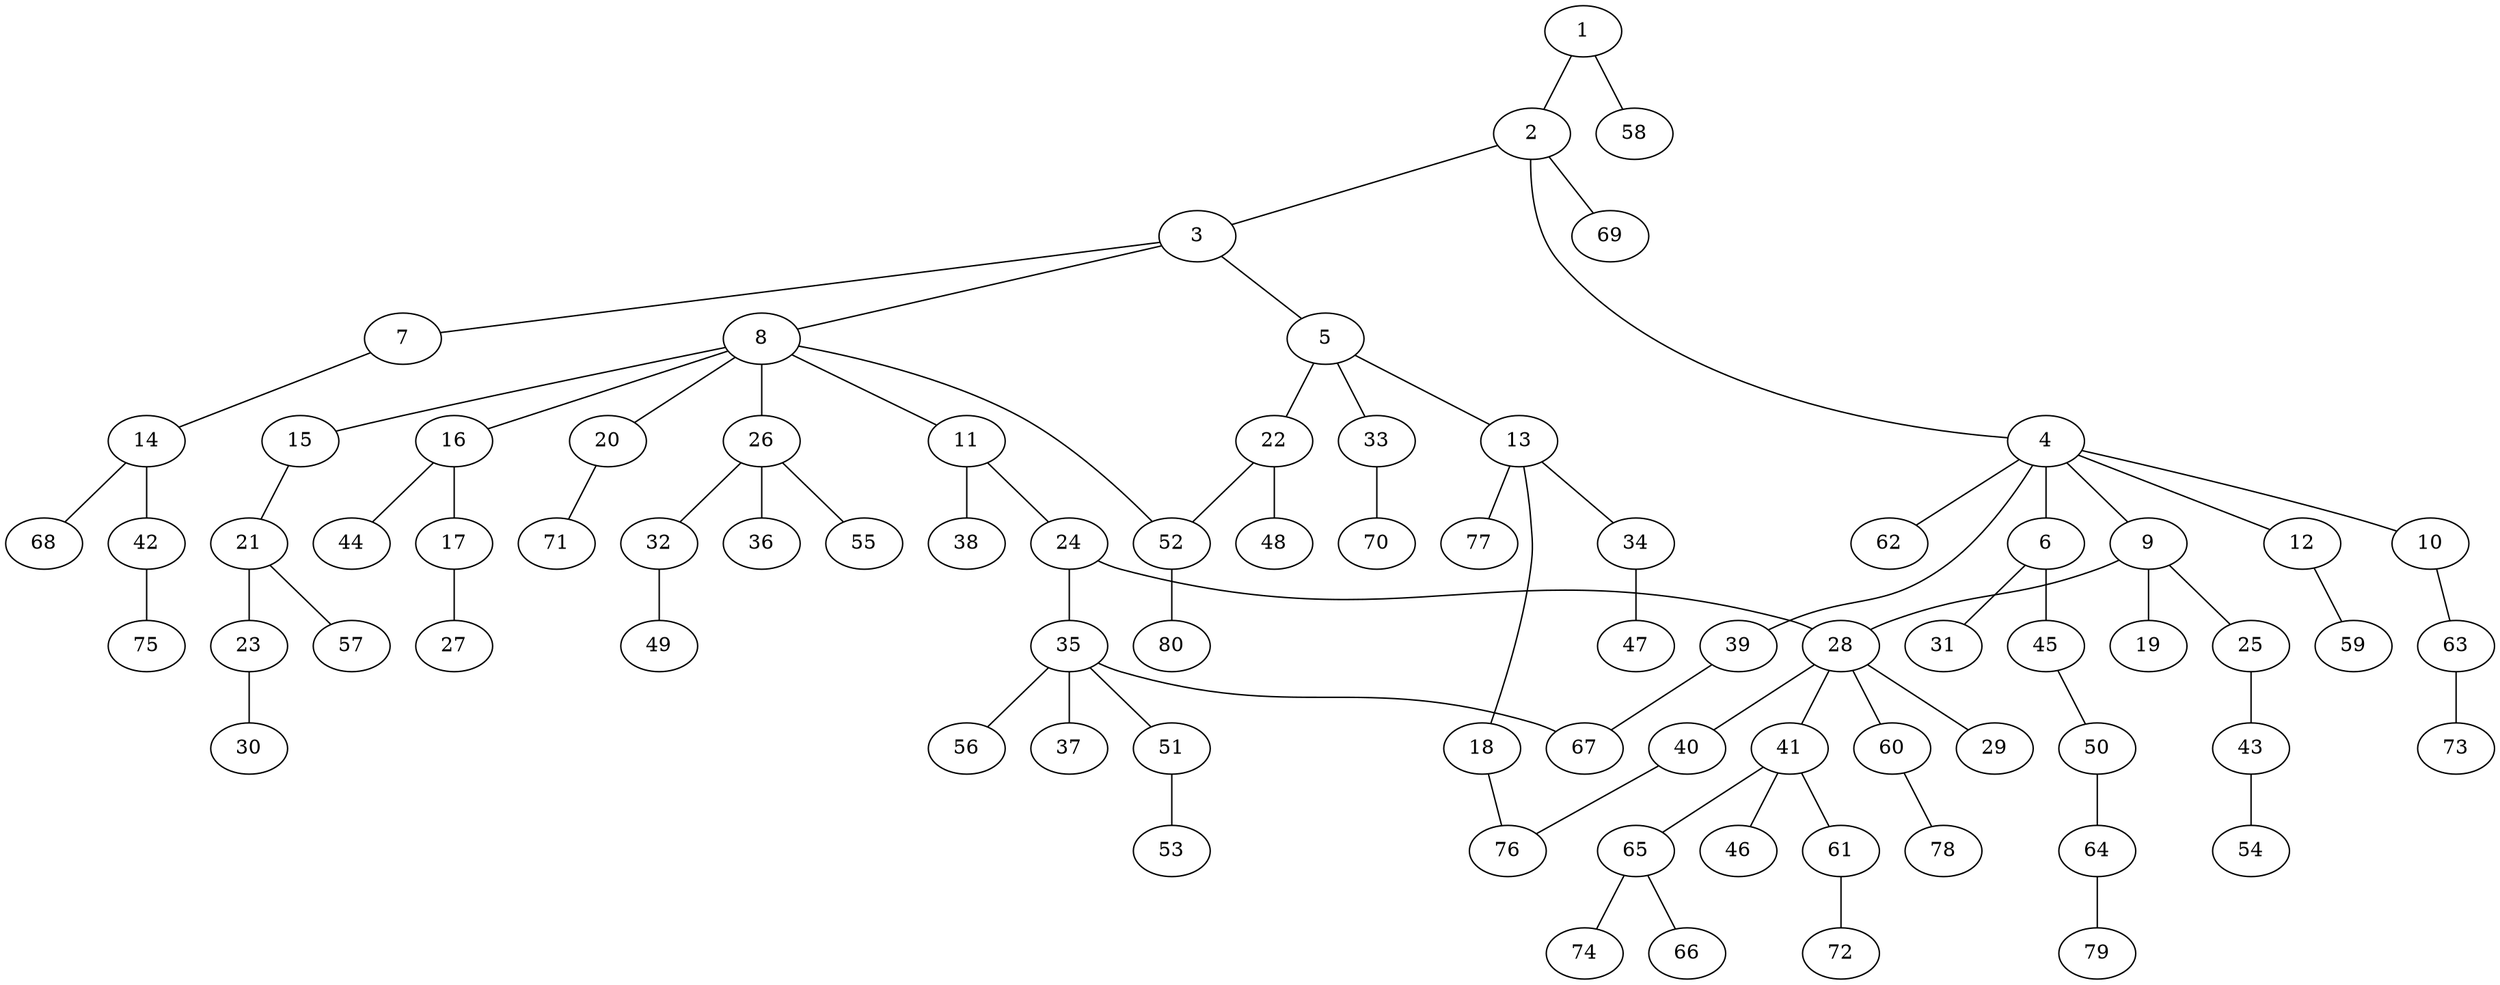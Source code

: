 graph graphname {1--2
1--58
2--3
2--4
2--69
3--5
3--7
3--8
4--6
4--9
4--10
4--12
4--39
4--62
5--13
5--22
5--33
6--31
6--45
7--14
8--11
8--15
8--16
8--20
8--26
8--52
9--19
9--25
9--28
10--63
11--24
11--38
12--59
13--18
13--34
13--77
14--42
14--68
15--21
16--17
16--44
17--27
18--76
20--71
21--23
21--57
22--48
22--52
23--30
24--28
24--35
25--43
26--32
26--36
26--55
28--29
28--40
28--41
28--60
32--49
33--70
34--47
35--37
35--51
35--56
35--67
39--67
40--76
41--46
41--61
41--65
42--75
43--54
45--50
50--64
51--53
52--80
60--78
61--72
63--73
64--79
65--66
65--74
}